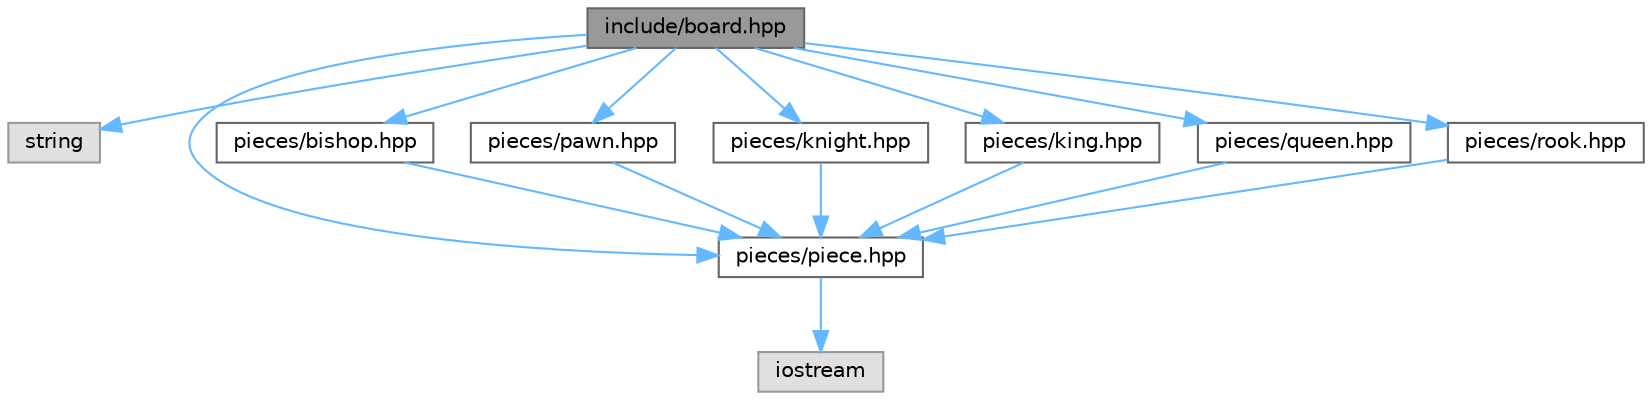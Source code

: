 digraph "include/board.hpp"
{
 // LATEX_PDF_SIZE
  bgcolor="transparent";
  edge [fontname=Helvetica,fontsize=10,labelfontname=Helvetica,labelfontsize=10];
  node [fontname=Helvetica,fontsize=10,shape=box,height=0.2,width=0.4];
  Node1 [label="include/board.hpp",height=0.2,width=0.4,color="gray40", fillcolor="grey60", style="filled", fontcolor="black",tooltip="Superclasse com a lógica do board."];
  Node1 -> Node2 [color="steelblue1",style="solid"];
  Node2 [label="string",height=0.2,width=0.4,color="grey60", fillcolor="#E0E0E0", style="filled",tooltip=" "];
  Node1 -> Node3 [color="steelblue1",style="solid"];
  Node3 [label="pieces/piece.hpp",height=0.2,width=0.4,color="grey40", fillcolor="white", style="filled",URL="$piece_8hpp.html",tooltip="Superclasse com a lógica de piece."];
  Node3 -> Node4 [color="steelblue1",style="solid"];
  Node4 [label="iostream",height=0.2,width=0.4,color="grey60", fillcolor="#E0E0E0", style="filled",tooltip=" "];
  Node1 -> Node5 [color="steelblue1",style="solid"];
  Node5 [label="pieces/bishop.hpp",height=0.2,width=0.4,color="grey40", fillcolor="white", style="filled",URL="$bishop_8hpp.html",tooltip="Subclasse com a lógica do bishop."];
  Node5 -> Node3 [color="steelblue1",style="solid"];
  Node1 -> Node6 [color="steelblue1",style="solid"];
  Node6 [label="pieces/pawn.hpp",height=0.2,width=0.4,color="grey40", fillcolor="white", style="filled",URL="$pawn_8hpp.html",tooltip="Subclasse com a lógica do pawn."];
  Node6 -> Node3 [color="steelblue1",style="solid"];
  Node1 -> Node7 [color="steelblue1",style="solid"];
  Node7 [label="pieces/knight.hpp",height=0.2,width=0.4,color="grey40", fillcolor="white", style="filled",URL="$knight_8hpp.html",tooltip="Subclasse com a lógica do knight."];
  Node7 -> Node3 [color="steelblue1",style="solid"];
  Node1 -> Node8 [color="steelblue1",style="solid"];
  Node8 [label="pieces/king.hpp",height=0.2,width=0.4,color="grey40", fillcolor="white", style="filled",URL="$king_8hpp.html",tooltip="Subclasse com a lógica do king."];
  Node8 -> Node3 [color="steelblue1",style="solid"];
  Node1 -> Node9 [color="steelblue1",style="solid"];
  Node9 [label="pieces/queen.hpp",height=0.2,width=0.4,color="grey40", fillcolor="white", style="filled",URL="$queen_8hpp.html",tooltip="Sublasse com a lógica da queen."];
  Node9 -> Node3 [color="steelblue1",style="solid"];
  Node1 -> Node10 [color="steelblue1",style="solid"];
  Node10 [label="pieces/rook.hpp",height=0.2,width=0.4,color="grey40", fillcolor="white", style="filled",URL="$rook_8hpp.html",tooltip="Subclasse com a lógica do rook."];
  Node10 -> Node3 [color="steelblue1",style="solid"];
}
